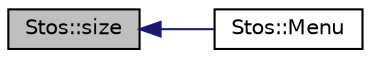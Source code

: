 digraph G
{
  edge [fontname="Helvetica",fontsize="10",labelfontname="Helvetica",labelfontsize="10"];
  node [fontname="Helvetica",fontsize="10",shape=record];
  rankdir="LR";
  Node1 [label="Stos::size",height=0.2,width=0.4,color="black", fillcolor="grey75", style="filled" fontcolor="black"];
  Node1 -> Node2 [dir="back",color="midnightblue",fontsize="10",style="solid"];
  Node2 [label="Stos::Menu",height=0.2,width=0.4,color="black", fillcolor="white", style="filled",URL="$class_stos.html#a9d3f8602bd8a9463cb59f7385b438b69",tooltip="Funkcja wyswietlajaca Menu klasy Stos. Deklaracja funkcji, ktora wyswietla Menu. Uzytkownik moze wybr..."];
}

